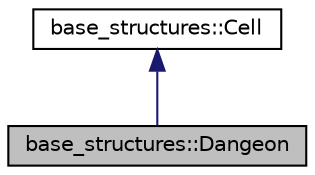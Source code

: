 digraph "base_structures::Dangeon"
{
  edge [fontname="Helvetica",fontsize="10",labelfontname="Helvetica",labelfontsize="10"];
  node [fontname="Helvetica",fontsize="10",shape=record];
  Node0 [label="base_structures::Dangeon",height=0.2,width=0.4,color="black", fillcolor="grey75", style="filled", fontcolor="black"];
  Node1 -> Node0 [dir="back",color="midnightblue",fontsize="10",style="solid",fontname="Helvetica"];
  Node1 [label="base_structures::Cell",height=0.2,width=0.4,color="black", fillcolor="white", style="filled",URL="$classbase__structures_1_1Cell.html"];
}
